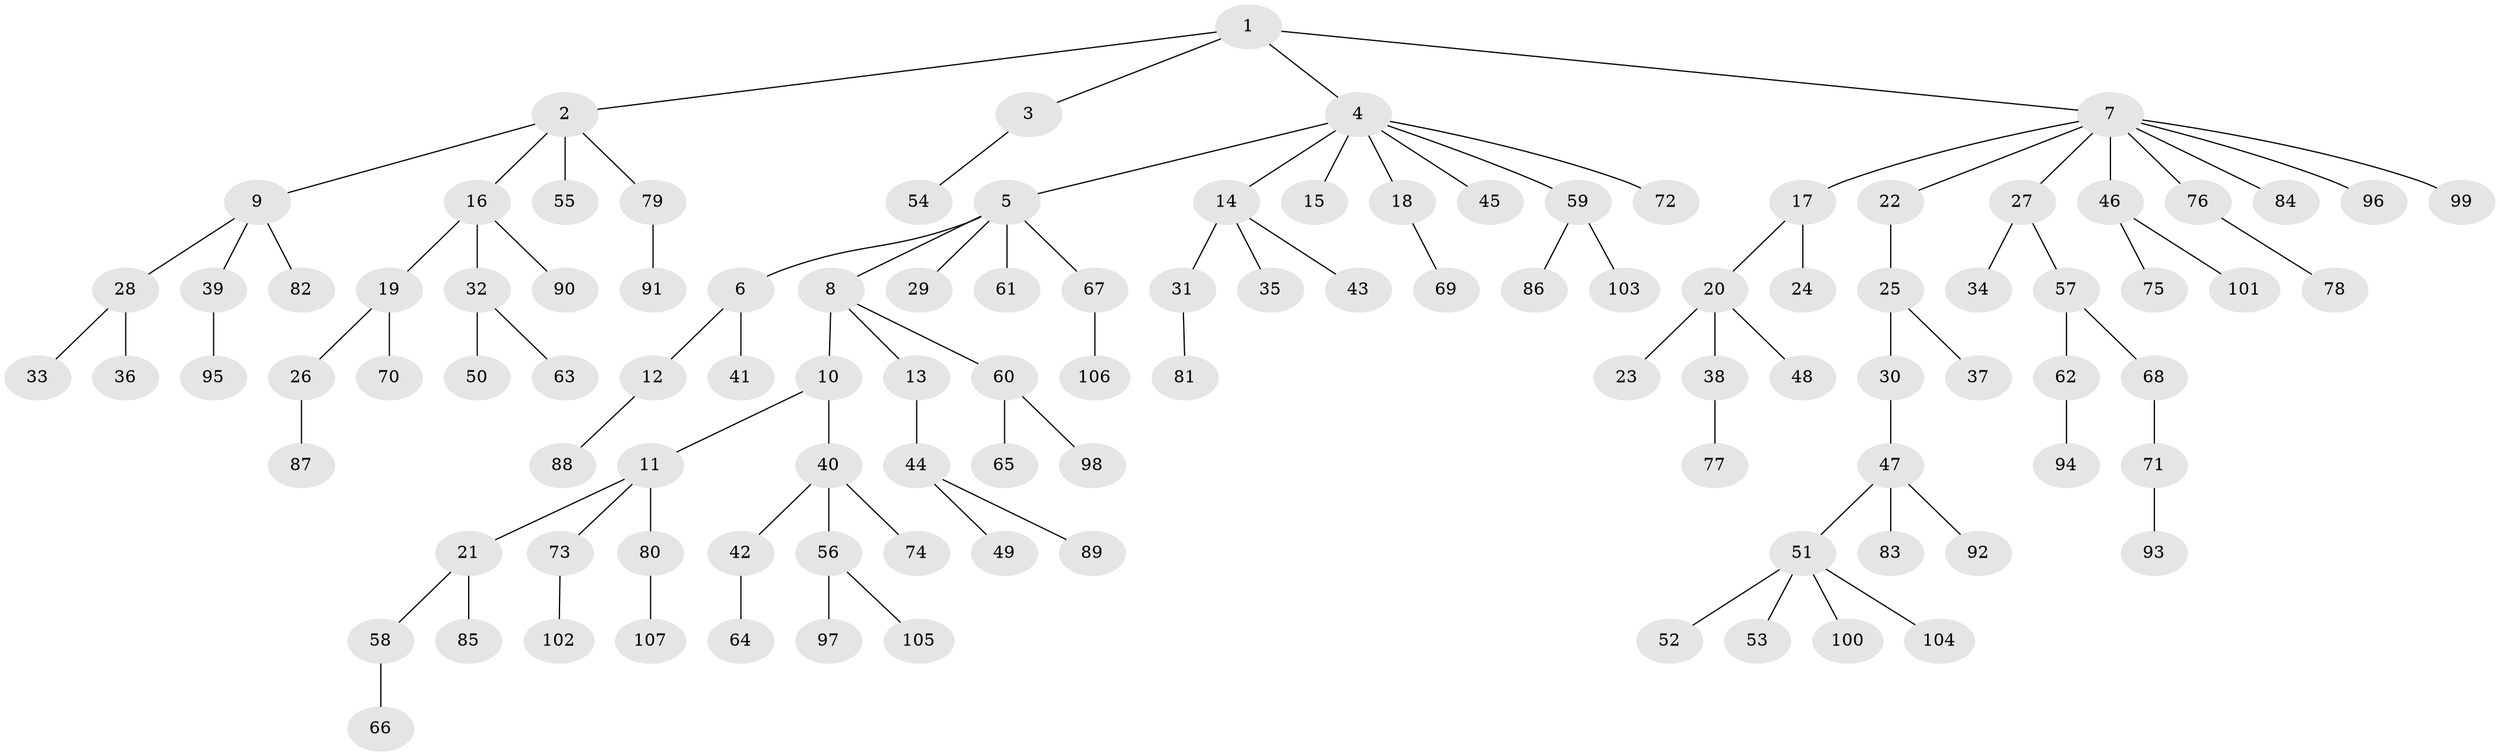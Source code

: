 // Generated by graph-tools (version 1.1) at 2025/26/03/09/25 03:26:33]
// undirected, 107 vertices, 106 edges
graph export_dot {
graph [start="1"]
  node [color=gray90,style=filled];
  1;
  2;
  3;
  4;
  5;
  6;
  7;
  8;
  9;
  10;
  11;
  12;
  13;
  14;
  15;
  16;
  17;
  18;
  19;
  20;
  21;
  22;
  23;
  24;
  25;
  26;
  27;
  28;
  29;
  30;
  31;
  32;
  33;
  34;
  35;
  36;
  37;
  38;
  39;
  40;
  41;
  42;
  43;
  44;
  45;
  46;
  47;
  48;
  49;
  50;
  51;
  52;
  53;
  54;
  55;
  56;
  57;
  58;
  59;
  60;
  61;
  62;
  63;
  64;
  65;
  66;
  67;
  68;
  69;
  70;
  71;
  72;
  73;
  74;
  75;
  76;
  77;
  78;
  79;
  80;
  81;
  82;
  83;
  84;
  85;
  86;
  87;
  88;
  89;
  90;
  91;
  92;
  93;
  94;
  95;
  96;
  97;
  98;
  99;
  100;
  101;
  102;
  103;
  104;
  105;
  106;
  107;
  1 -- 2;
  1 -- 3;
  1 -- 4;
  1 -- 7;
  2 -- 9;
  2 -- 16;
  2 -- 55;
  2 -- 79;
  3 -- 54;
  4 -- 5;
  4 -- 14;
  4 -- 15;
  4 -- 18;
  4 -- 45;
  4 -- 59;
  4 -- 72;
  5 -- 6;
  5 -- 8;
  5 -- 29;
  5 -- 61;
  5 -- 67;
  6 -- 12;
  6 -- 41;
  7 -- 17;
  7 -- 22;
  7 -- 27;
  7 -- 46;
  7 -- 76;
  7 -- 84;
  7 -- 96;
  7 -- 99;
  8 -- 10;
  8 -- 13;
  8 -- 60;
  9 -- 28;
  9 -- 39;
  9 -- 82;
  10 -- 11;
  10 -- 40;
  11 -- 21;
  11 -- 73;
  11 -- 80;
  12 -- 88;
  13 -- 44;
  14 -- 31;
  14 -- 35;
  14 -- 43;
  16 -- 19;
  16 -- 32;
  16 -- 90;
  17 -- 20;
  17 -- 24;
  18 -- 69;
  19 -- 26;
  19 -- 70;
  20 -- 23;
  20 -- 38;
  20 -- 48;
  21 -- 58;
  21 -- 85;
  22 -- 25;
  25 -- 30;
  25 -- 37;
  26 -- 87;
  27 -- 34;
  27 -- 57;
  28 -- 33;
  28 -- 36;
  30 -- 47;
  31 -- 81;
  32 -- 50;
  32 -- 63;
  38 -- 77;
  39 -- 95;
  40 -- 42;
  40 -- 56;
  40 -- 74;
  42 -- 64;
  44 -- 49;
  44 -- 89;
  46 -- 75;
  46 -- 101;
  47 -- 51;
  47 -- 83;
  47 -- 92;
  51 -- 52;
  51 -- 53;
  51 -- 100;
  51 -- 104;
  56 -- 97;
  56 -- 105;
  57 -- 62;
  57 -- 68;
  58 -- 66;
  59 -- 86;
  59 -- 103;
  60 -- 65;
  60 -- 98;
  62 -- 94;
  67 -- 106;
  68 -- 71;
  71 -- 93;
  73 -- 102;
  76 -- 78;
  79 -- 91;
  80 -- 107;
}
